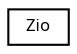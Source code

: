 digraph "Graphical Class Hierarchy"
{
  edge [fontname="Sans",fontsize="8",labelfontname="Sans",labelfontsize="8"];
  node [fontname="Sans",fontsize="8",shape=record];
  rankdir="LR";
  Node1 [label="Zio",height=0.2,width=0.4,color="black", fillcolor="white", style="filled",URL="$struct_zio.html"];
}
